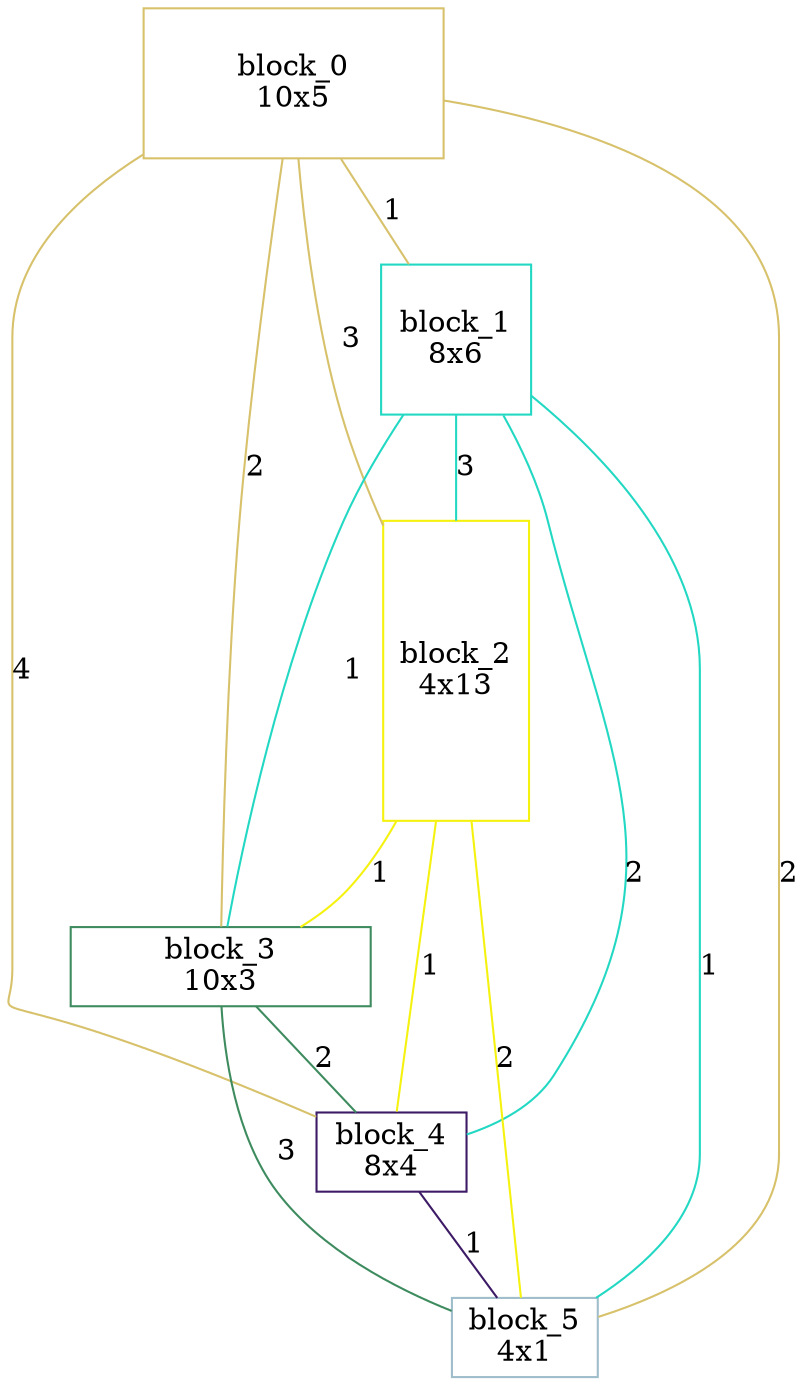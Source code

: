 graph {
	node [shape=rectangle]
	block_0 [label="block_0
10x5" color="#d7c16b" height=1 width=2]
	block_1 [label="block_1
8x6" color="#22d8c3" height=1 width=1]
	block_2 [label="block_2
4x13" color="#f4f20e" height=2 width=0]
	block_3 [label="block_3
10x3" color="#3d8b5e" height=0 width=2]
	block_4 [label="block_4
8x4" color="#3c1a65" height=0 width=1]
	block_5 [label="block_5
4x1" color="#9fbdcb" height=0 width=0]
	block_0 -- block_1 [label=1 color="#d7c16b"]
	block_0 -- block_2 [label=3 color="#d7c16b"]
	block_0 -- block_3 [label=2 color="#d7c16b"]
	block_0 -- block_4 [label=4 color="#d7c16b"]
	block_0 -- block_5 [label=2 color="#d7c16b"]
	block_1 -- block_2 [label=3 color="#22d8c3"]
	block_1 -- block_3 [label=1 color="#22d8c3"]
	block_1 -- block_4 [label=2 color="#22d8c3"]
	block_1 -- block_5 [label=1 color="#22d8c3"]
	block_2 -- block_3 [label=1 color="#f4f20e"]
	block_2 -- block_4 [label=1 color="#f4f20e"]
	block_2 -- block_5 [label=2 color="#f4f20e"]
	block_3 -- block_4 [label=2 color="#3d8b5e"]
	block_3 -- block_5 [label=3 color="#3d8b5e"]
	block_4 -- block_5 [label=1 color="#3c1a65"]
}
